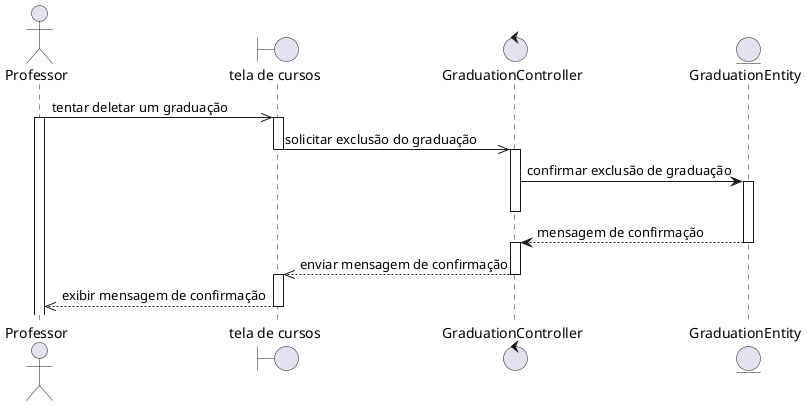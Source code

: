 @startuml
actor Professor
boundary "tela de cursos" as graduação
control GraduationController
entity GraduationEntity

Professor ->> graduação: tentar deletar um graduação
activate Professor
activate graduação
graduação ->> GraduationController: solicitar exclusão do graduação
deactivate graduação
activate GraduationController
GraduationController -> GraduationEntity: confirmar exclusão de graduação
activate GraduationEntity
deactivate GraduationController
GraduationEntity --> GraduationController: mensagem de confirmação
deactivate GraduationEntity
activate GraduationController
GraduationController -->> graduação: enviar mensagem de confirmação
deactivate GraduationController
activate graduação
graduação -->> Professor: exibir mensagem de confirmação
deactivate graduação
@enduml